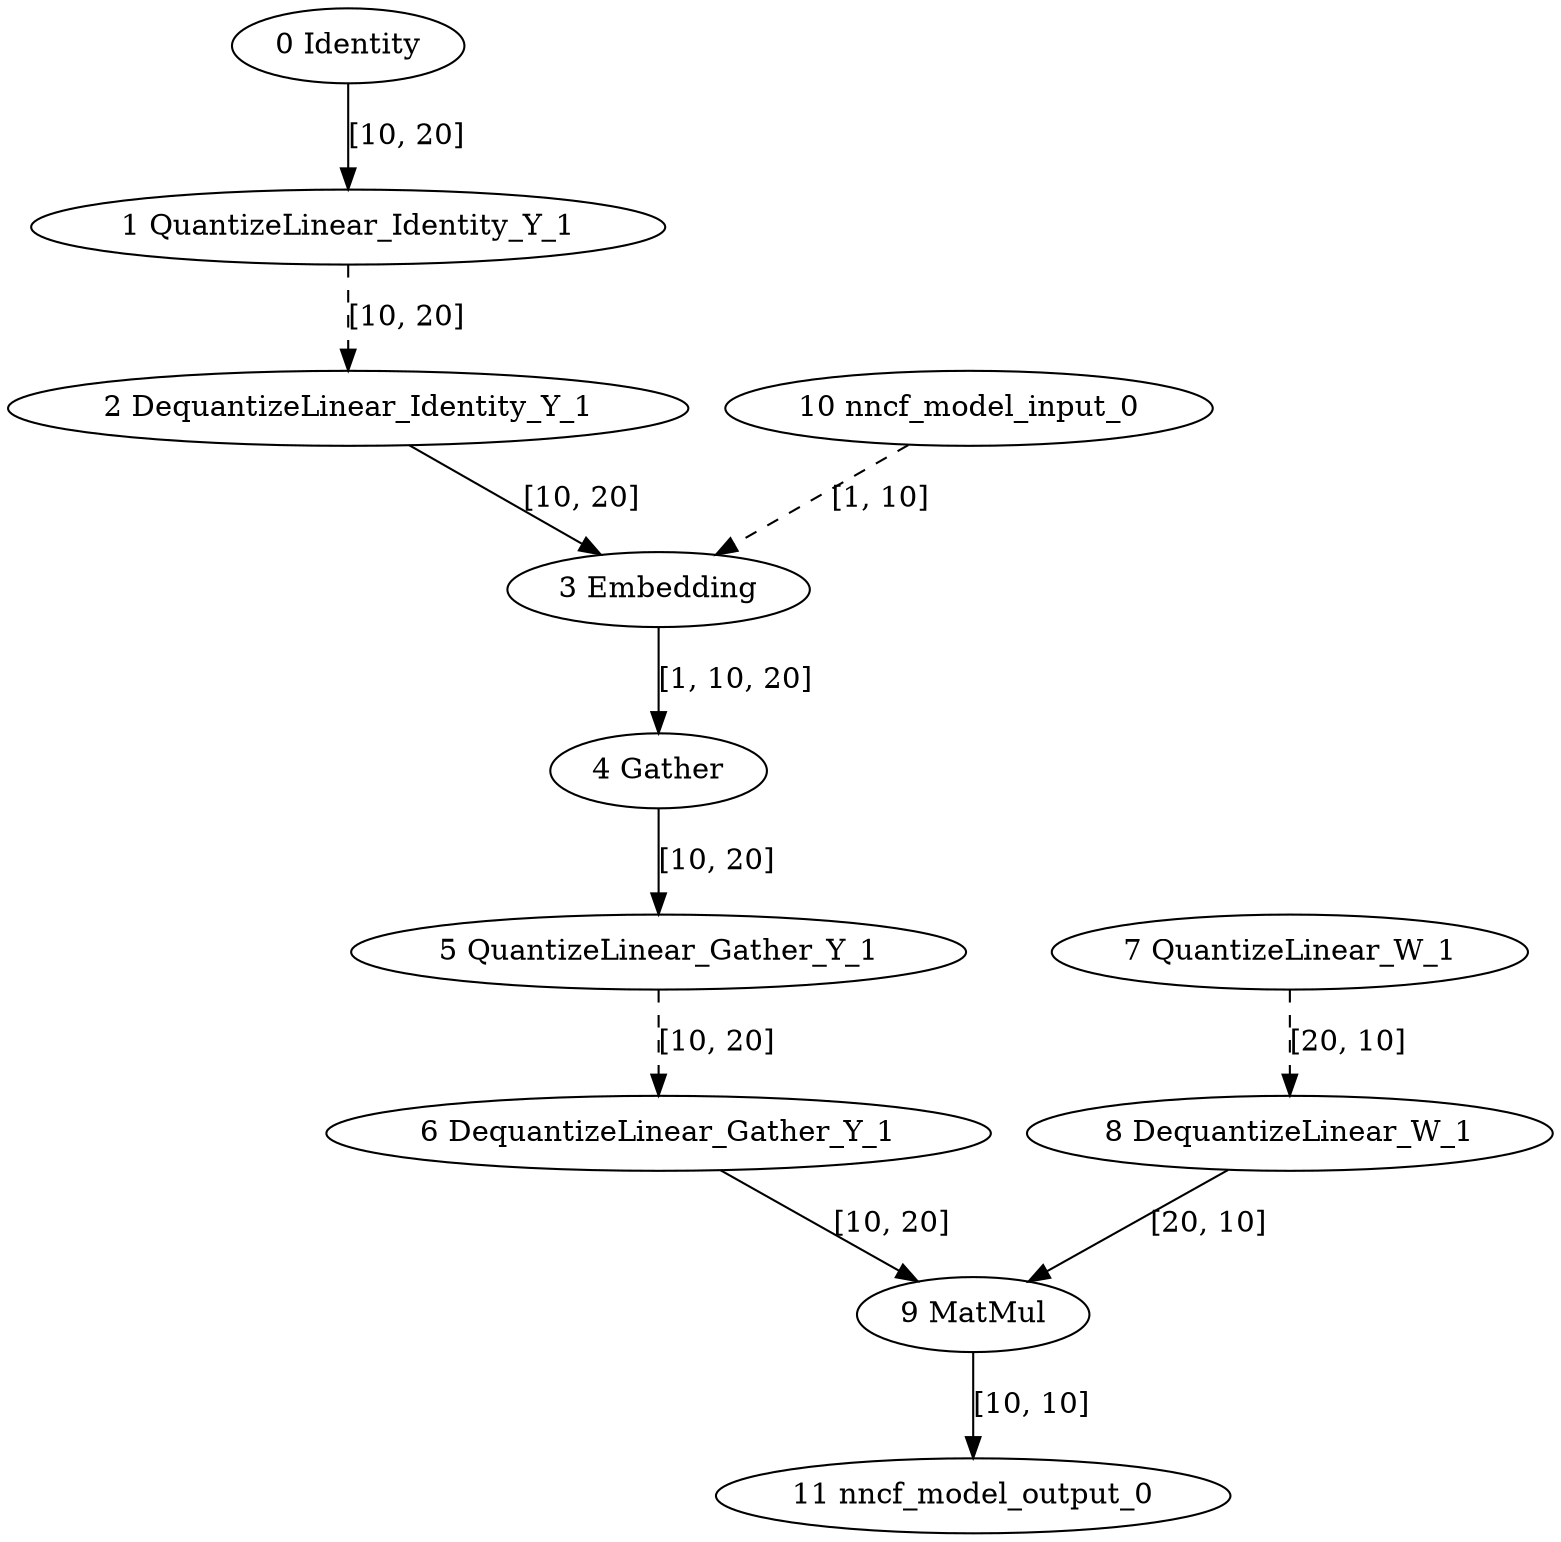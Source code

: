strict digraph  {
"0 Identity" [id=0, type=Identity];
"1 QuantizeLinear_Identity_Y_1" [id=1, type=QuantizeLinear];
"2 DequantizeLinear_Identity_Y_1" [id=2, type=DequantizeLinear];
"3 Embedding" [id=3, type=Gather];
"4 Gather" [id=4, type=Gather];
"5 QuantizeLinear_Gather_Y_1" [id=5, type=QuantizeLinear];
"6 DequantizeLinear_Gather_Y_1" [id=6, type=DequantizeLinear];
"7 QuantizeLinear_W_1" [id=7, type=QuantizeLinear];
"8 DequantizeLinear_W_1" [id=8, type=DequantizeLinear];
"9 MatMul" [id=9, type=MatMul];
"10 nncf_model_input_0" [id=10, type=nncf_model_input];
"11 nncf_model_output_0" [id=11, type=nncf_model_output];
"0 Identity" -> "1 QuantizeLinear_Identity_Y_1"  [label="[10, 20]", style=solid];
"1 QuantizeLinear_Identity_Y_1" -> "2 DequantizeLinear_Identity_Y_1"  [label="[10, 20]", style=dashed];
"2 DequantizeLinear_Identity_Y_1" -> "3 Embedding"  [label="[10, 20]", style=solid];
"3 Embedding" -> "4 Gather"  [label="[1, 10, 20]", style=solid];
"4 Gather" -> "5 QuantizeLinear_Gather_Y_1"  [label="[10, 20]", style=solid];
"5 QuantizeLinear_Gather_Y_1" -> "6 DequantizeLinear_Gather_Y_1"  [label="[10, 20]", style=dashed];
"6 DequantizeLinear_Gather_Y_1" -> "9 MatMul"  [label="[10, 20]", style=solid];
"7 QuantizeLinear_W_1" -> "8 DequantizeLinear_W_1"  [label="[20, 10]", style=dashed];
"8 DequantizeLinear_W_1" -> "9 MatMul"  [label="[20, 10]", style=solid];
"9 MatMul" -> "11 nncf_model_output_0"  [label="[10, 10]", style=solid];
"10 nncf_model_input_0" -> "3 Embedding"  [label="[1, 10]", style=dashed];
}
